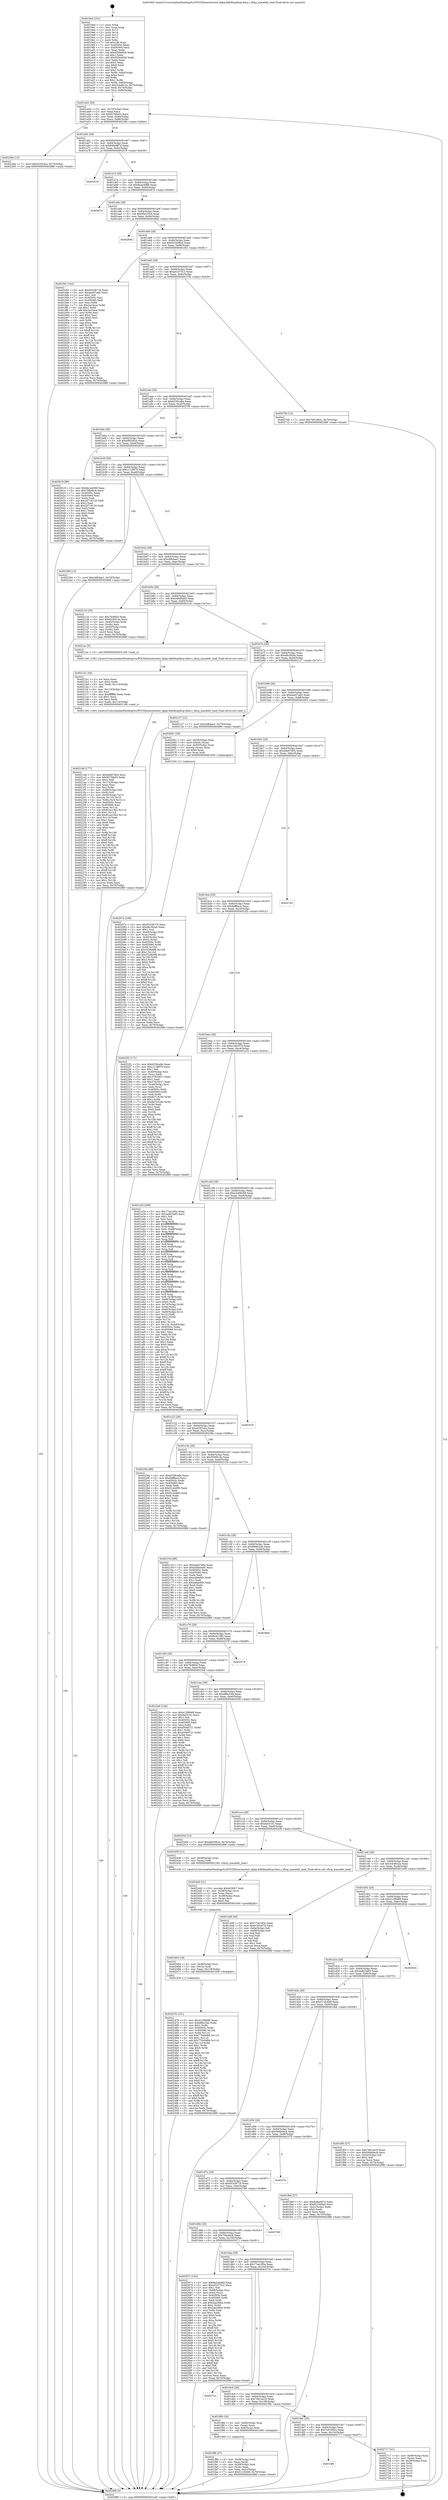 digraph "0x4019e0" {
  label = "0x4019e0 (/mnt/c/Users/mathe/Desktop/tcc/POCII/binaries/extr_kphp-kdbdhcpdhcp-data.c_dhcp_macaddr_load_Final-ollvm.out::main(0))"
  labelloc = "t"
  node[shape=record]

  Entry [label="",width=0.3,height=0.3,shape=circle,fillcolor=black,style=filled]
  "0x401a45" [label="{
     0x401a45 [29]\l
     | [instrs]\l
     &nbsp;&nbsp;0x401a45 \<+3\>: mov -0x70(%rbp),%eax\l
     &nbsp;&nbsp;0x401a48 \<+2\>: mov %eax,%ecx\l
     &nbsp;&nbsp;0x401a4a \<+6\>: sub $0x8276fa03,%ecx\l
     &nbsp;&nbsp;0x401a50 \<+6\>: mov %eax,-0x84(%rbp)\l
     &nbsp;&nbsp;0x401a56 \<+6\>: mov %ecx,-0x88(%rbp)\l
     &nbsp;&nbsp;0x401a5c \<+6\>: je 000000000040228e \<main+0x8ae\>\l
  }"]
  "0x40228e" [label="{
     0x40228e [12]\l
     | [instrs]\l
     &nbsp;&nbsp;0x40228e \<+7\>: movl $0xe52f1dca,-0x70(%rbp)\l
     &nbsp;&nbsp;0x402295 \<+5\>: jmp 000000000040288f \<main+0xeaf\>\l
  }"]
  "0x401a62" [label="{
     0x401a62 [28]\l
     | [instrs]\l
     &nbsp;&nbsp;0x401a62 \<+5\>: jmp 0000000000401a67 \<main+0x87\>\l
     &nbsp;&nbsp;0x401a67 \<+6\>: mov -0x84(%rbp),%eax\l
     &nbsp;&nbsp;0x401a6d \<+5\>: sub $0x848a987d,%eax\l
     &nbsp;&nbsp;0x401a72 \<+6\>: mov %eax,-0x8c(%rbp)\l
     &nbsp;&nbsp;0x401a78 \<+6\>: je 0000000000402519 \<main+0xb39\>\l
  }"]
  Exit [label="",width=0.3,height=0.3,shape=circle,fillcolor=black,style=filled,peripheries=2]
  "0x402519" [label="{
     0x402519\l
  }", style=dashed]
  "0x401a7e" [label="{
     0x401a7e [28]\l
     | [instrs]\l
     &nbsp;&nbsp;0x401a7e \<+5\>: jmp 0000000000401a83 \<main+0xa3\>\l
     &nbsp;&nbsp;0x401a83 \<+6\>: mov -0x84(%rbp),%eax\l
     &nbsp;&nbsp;0x401a89 \<+5\>: sub $0x8a2a4089,%eax\l
     &nbsp;&nbsp;0x401a8e \<+6\>: mov %eax,-0x90(%rbp)\l
     &nbsp;&nbsp;0x401a94 \<+6\>: je 000000000040287e \<main+0xe9e\>\l
  }"]
  "0x401dfe" [label="{
     0x401dfe\l
  }", style=dashed]
  "0x40287e" [label="{
     0x40287e\l
  }", style=dashed]
  "0x401a9a" [label="{
     0x401a9a [28]\l
     | [instrs]\l
     &nbsp;&nbsp;0x401a9a \<+5\>: jmp 0000000000401a9f \<main+0xbf\>\l
     &nbsp;&nbsp;0x401a9f \<+6\>: mov -0x84(%rbp),%eax\l
     &nbsp;&nbsp;0x401aa5 \<+5\>: sub $0x8fa510c4,%eax\l
     &nbsp;&nbsp;0x401aaa \<+6\>: mov %eax,-0x94(%rbp)\l
     &nbsp;&nbsp;0x401ab0 \<+6\>: je 000000000040260d \<main+0xc2d\>\l
  }"]
  "0x402717" [label="{
     0x402717 [21]\l
     | [instrs]\l
     &nbsp;&nbsp;0x402717 \<+4\>: mov -0x68(%rbp),%rax\l
     &nbsp;&nbsp;0x40271b \<+2\>: mov (%rax),%eax\l
     &nbsp;&nbsp;0x40271d \<+4\>: lea -0x28(%rbp),%rsp\l
     &nbsp;&nbsp;0x402721 \<+1\>: pop %rbx\l
     &nbsp;&nbsp;0x402722 \<+2\>: pop %r12\l
     &nbsp;&nbsp;0x402724 \<+2\>: pop %r13\l
     &nbsp;&nbsp;0x402726 \<+2\>: pop %r14\l
     &nbsp;&nbsp;0x402728 \<+2\>: pop %r15\l
     &nbsp;&nbsp;0x40272a \<+1\>: pop %rbp\l
     &nbsp;&nbsp;0x40272b \<+1\>: ret\l
  }"]
  "0x40260d" [label="{
     0x40260d\l
  }", style=dashed]
  "0x401ab6" [label="{
     0x401ab6 [28]\l
     | [instrs]\l
     &nbsp;&nbsp;0x401ab6 \<+5\>: jmp 0000000000401abb \<main+0xdb\>\l
     &nbsp;&nbsp;0x401abb \<+6\>: mov -0x84(%rbp),%eax\l
     &nbsp;&nbsp;0x401ac1 \<+5\>: sub $0x923308ed,%eax\l
     &nbsp;&nbsp;0x401ac6 \<+6\>: mov %eax,-0x98(%rbp)\l
     &nbsp;&nbsp;0x401acc \<+6\>: je 0000000000401fd1 \<main+0x5f1\>\l
  }"]
  "0x402476" [label="{
     0x402476 [151]\l
     | [instrs]\l
     &nbsp;&nbsp;0x402476 \<+5\>: mov $0x412f8b89,%eax\l
     &nbsp;&nbsp;0x40247b \<+5\>: mov $0xd8bc54d,%edx\l
     &nbsp;&nbsp;0x402480 \<+3\>: mov $0x1,%r8b\l
     &nbsp;&nbsp;0x402483 \<+8\>: mov 0x40505c,%r9d\l
     &nbsp;&nbsp;0x40248b \<+8\>: mov 0x405060,%r10d\l
     &nbsp;&nbsp;0x402493 \<+3\>: mov %r9d,%r11d\l
     &nbsp;&nbsp;0x402496 \<+7\>: sub $0x77940d84,%r11d\l
     &nbsp;&nbsp;0x40249d \<+4\>: sub $0x1,%r11d\l
     &nbsp;&nbsp;0x4024a1 \<+7\>: add $0x77940d84,%r11d\l
     &nbsp;&nbsp;0x4024a8 \<+4\>: imul %r11d,%r9d\l
     &nbsp;&nbsp;0x4024ac \<+4\>: and $0x1,%r9d\l
     &nbsp;&nbsp;0x4024b0 \<+4\>: cmp $0x0,%r9d\l
     &nbsp;&nbsp;0x4024b4 \<+3\>: sete %bl\l
     &nbsp;&nbsp;0x4024b7 \<+4\>: cmp $0xa,%r10d\l
     &nbsp;&nbsp;0x4024bb \<+4\>: setl %r14b\l
     &nbsp;&nbsp;0x4024bf \<+3\>: mov %bl,%r15b\l
     &nbsp;&nbsp;0x4024c2 \<+4\>: xor $0xff,%r15b\l
     &nbsp;&nbsp;0x4024c6 \<+3\>: mov %r14b,%r12b\l
     &nbsp;&nbsp;0x4024c9 \<+4\>: xor $0xff,%r12b\l
     &nbsp;&nbsp;0x4024cd \<+4\>: xor $0x0,%r8b\l
     &nbsp;&nbsp;0x4024d1 \<+3\>: mov %r15b,%r13b\l
     &nbsp;&nbsp;0x4024d4 \<+4\>: and $0x0,%r13b\l
     &nbsp;&nbsp;0x4024d8 \<+3\>: and %r8b,%bl\l
     &nbsp;&nbsp;0x4024db \<+3\>: mov %r12b,%cl\l
     &nbsp;&nbsp;0x4024de \<+3\>: and $0x0,%cl\l
     &nbsp;&nbsp;0x4024e1 \<+3\>: and %r8b,%r14b\l
     &nbsp;&nbsp;0x4024e4 \<+3\>: or %bl,%r13b\l
     &nbsp;&nbsp;0x4024e7 \<+3\>: or %r14b,%cl\l
     &nbsp;&nbsp;0x4024ea \<+3\>: xor %cl,%r13b\l
     &nbsp;&nbsp;0x4024ed \<+3\>: or %r12b,%r15b\l
     &nbsp;&nbsp;0x4024f0 \<+4\>: xor $0xff,%r15b\l
     &nbsp;&nbsp;0x4024f4 \<+4\>: or $0x0,%r8b\l
     &nbsp;&nbsp;0x4024f8 \<+3\>: and %r8b,%r15b\l
     &nbsp;&nbsp;0x4024fb \<+3\>: or %r15b,%r13b\l
     &nbsp;&nbsp;0x4024fe \<+4\>: test $0x1,%r13b\l
     &nbsp;&nbsp;0x402502 \<+3\>: cmovne %edx,%eax\l
     &nbsp;&nbsp;0x402505 \<+3\>: mov %eax,-0x70(%rbp)\l
     &nbsp;&nbsp;0x402508 \<+5\>: jmp 000000000040288f \<main+0xeaf\>\l
  }"]
  "0x401fd1" [label="{
     0x401fd1 [144]\l
     | [instrs]\l
     &nbsp;&nbsp;0x401fd1 \<+5\>: mov $0x65338716,%eax\l
     &nbsp;&nbsp;0x401fd6 \<+5\>: mov $0xda407ab5,%ecx\l
     &nbsp;&nbsp;0x401fdb \<+2\>: mov $0x1,%dl\l
     &nbsp;&nbsp;0x401fdd \<+7\>: mov 0x40505c,%esi\l
     &nbsp;&nbsp;0x401fe4 \<+7\>: mov 0x405060,%edi\l
     &nbsp;&nbsp;0x401feb \<+3\>: mov %esi,%r8d\l
     &nbsp;&nbsp;0x401fee \<+7\>: sub $0x2a10ace,%r8d\l
     &nbsp;&nbsp;0x401ff5 \<+4\>: sub $0x1,%r8d\l
     &nbsp;&nbsp;0x401ff9 \<+7\>: add $0x2a10ace,%r8d\l
     &nbsp;&nbsp;0x402000 \<+4\>: imul %r8d,%esi\l
     &nbsp;&nbsp;0x402004 \<+3\>: and $0x1,%esi\l
     &nbsp;&nbsp;0x402007 \<+3\>: cmp $0x0,%esi\l
     &nbsp;&nbsp;0x40200a \<+4\>: sete %r9b\l
     &nbsp;&nbsp;0x40200e \<+3\>: cmp $0xa,%edi\l
     &nbsp;&nbsp;0x402011 \<+4\>: setl %r10b\l
     &nbsp;&nbsp;0x402015 \<+3\>: mov %r9b,%r11b\l
     &nbsp;&nbsp;0x402018 \<+4\>: xor $0xff,%r11b\l
     &nbsp;&nbsp;0x40201c \<+3\>: mov %r10b,%bl\l
     &nbsp;&nbsp;0x40201f \<+3\>: xor $0xff,%bl\l
     &nbsp;&nbsp;0x402022 \<+3\>: xor $0x1,%dl\l
     &nbsp;&nbsp;0x402025 \<+3\>: mov %r11b,%r14b\l
     &nbsp;&nbsp;0x402028 \<+4\>: and $0xff,%r14b\l
     &nbsp;&nbsp;0x40202c \<+3\>: and %dl,%r9b\l
     &nbsp;&nbsp;0x40202f \<+3\>: mov %bl,%r15b\l
     &nbsp;&nbsp;0x402032 \<+4\>: and $0xff,%r15b\l
     &nbsp;&nbsp;0x402036 \<+3\>: and %dl,%r10b\l
     &nbsp;&nbsp;0x402039 \<+3\>: or %r9b,%r14b\l
     &nbsp;&nbsp;0x40203c \<+3\>: or %r10b,%r15b\l
     &nbsp;&nbsp;0x40203f \<+3\>: xor %r15b,%r14b\l
     &nbsp;&nbsp;0x402042 \<+3\>: or %bl,%r11b\l
     &nbsp;&nbsp;0x402045 \<+4\>: xor $0xff,%r11b\l
     &nbsp;&nbsp;0x402049 \<+3\>: or $0x1,%dl\l
     &nbsp;&nbsp;0x40204c \<+3\>: and %dl,%r11b\l
     &nbsp;&nbsp;0x40204f \<+3\>: or %r11b,%r14b\l
     &nbsp;&nbsp;0x402052 \<+4\>: test $0x1,%r14b\l
     &nbsp;&nbsp;0x402056 \<+3\>: cmovne %ecx,%eax\l
     &nbsp;&nbsp;0x402059 \<+3\>: mov %eax,-0x70(%rbp)\l
     &nbsp;&nbsp;0x40205c \<+5\>: jmp 000000000040288f \<main+0xeaf\>\l
  }"]
  "0x401ad2" [label="{
     0x401ad2 [28]\l
     | [instrs]\l
     &nbsp;&nbsp;0x401ad2 \<+5\>: jmp 0000000000401ad7 \<main+0xf7\>\l
     &nbsp;&nbsp;0x401ad7 \<+6\>: mov -0x84(%rbp),%eax\l
     &nbsp;&nbsp;0x401add \<+5\>: sub $0xa52375c2,%eax\l
     &nbsp;&nbsp;0x401ae2 \<+6\>: mov %eax,-0x9c(%rbp)\l
     &nbsp;&nbsp;0x401ae8 \<+6\>: je 000000000040270b \<main+0xd2b\>\l
  }"]
  "0x402464" [label="{
     0x402464 [18]\l
     | [instrs]\l
     &nbsp;&nbsp;0x402464 \<+4\>: mov -0x48(%rbp),%rcx\l
     &nbsp;&nbsp;0x402468 \<+3\>: mov (%rcx),%rdi\l
     &nbsp;&nbsp;0x40246b \<+6\>: mov %eax,-0x118(%rbp)\l
     &nbsp;&nbsp;0x402471 \<+5\>: call 0000000000401030 \<free@plt\>\l
     | [calls]\l
     &nbsp;&nbsp;0x401030 \{1\} (unknown)\l
  }"]
  "0x40270b" [label="{
     0x40270b [12]\l
     | [instrs]\l
     &nbsp;&nbsp;0x40270b \<+7\>: movl $0x7e81982c,-0x70(%rbp)\l
     &nbsp;&nbsp;0x402712 \<+5\>: jmp 000000000040288f \<main+0xeaf\>\l
  }"]
  "0x401aee" [label="{
     0x401aee [28]\l
     | [instrs]\l
     &nbsp;&nbsp;0x401aee \<+5\>: jmp 0000000000401af3 \<main+0x113\>\l
     &nbsp;&nbsp;0x401af3 \<+6\>: mov -0x84(%rbp),%eax\l
     &nbsp;&nbsp;0x401af9 \<+5\>: sub $0xb539ca8e,%eax\l
     &nbsp;&nbsp;0x401afe \<+6\>: mov %eax,-0xa0(%rbp)\l
     &nbsp;&nbsp;0x401b04 \<+6\>: je 00000000004027fd \<main+0xe1d\>\l
  }"]
  "0x402445" [label="{
     0x402445 [31]\l
     | [instrs]\l
     &nbsp;&nbsp;0x402445 \<+10\>: movabs $0x4030b7,%rdi\l
     &nbsp;&nbsp;0x40244f \<+4\>: mov -0x38(%rbp),%rcx\l
     &nbsp;&nbsp;0x402453 \<+3\>: mov %rax,(%rcx)\l
     &nbsp;&nbsp;0x402456 \<+4\>: mov -0x38(%rbp),%rax\l
     &nbsp;&nbsp;0x40245a \<+3\>: mov (%rax),%rsi\l
     &nbsp;&nbsp;0x40245d \<+2\>: mov $0x0,%al\l
     &nbsp;&nbsp;0x40245f \<+5\>: call 0000000000401040 \<printf@plt\>\l
     | [calls]\l
     &nbsp;&nbsp;0x401040 \{1\} (unknown)\l
  }"]
  "0x4027fd" [label="{
     0x4027fd\l
  }", style=dashed]
  "0x401b0a" [label="{
     0x401b0a [28]\l
     | [instrs]\l
     &nbsp;&nbsp;0x401b0a \<+5\>: jmp 0000000000401b0f \<main+0x12f\>\l
     &nbsp;&nbsp;0x401b0f \<+6\>: mov -0x84(%rbp),%eax\l
     &nbsp;&nbsp;0x401b15 \<+5\>: sub $0xb8f3582e,%eax\l
     &nbsp;&nbsp;0x401b1a \<+6\>: mov %eax,-0xa4(%rbp)\l
     &nbsp;&nbsp;0x401b20 \<+6\>: je 0000000000402619 \<main+0xc39\>\l
  }"]
  "0x4021dd" [label="{
     0x4021dd [177]\l
     | [instrs]\l
     &nbsp;&nbsp;0x4021dd \<+5\>: mov $0xdda97d04,%ecx\l
     &nbsp;&nbsp;0x4021e2 \<+5\>: mov $0x8276fa03,%edx\l
     &nbsp;&nbsp;0x4021e7 \<+3\>: mov $0x1,%dil\l
     &nbsp;&nbsp;0x4021ea \<+6\>: mov -0x114(%rbp),%esi\l
     &nbsp;&nbsp;0x4021f0 \<+3\>: imul %eax,%esi\l
     &nbsp;&nbsp;0x4021f3 \<+3\>: mov %sil,%r8b\l
     &nbsp;&nbsp;0x4021f6 \<+4\>: mov -0x48(%rbp),%r9\l
     &nbsp;&nbsp;0x4021fa \<+3\>: mov (%r9),%r9\l
     &nbsp;&nbsp;0x4021fd \<+4\>: mov -0x40(%rbp),%r10\l
     &nbsp;&nbsp;0x402201 \<+3\>: movslq (%r10),%r10\l
     &nbsp;&nbsp;0x402204 \<+4\>: mov %r8b,(%r9,%r10,1)\l
     &nbsp;&nbsp;0x402208 \<+7\>: mov 0x40505c,%eax\l
     &nbsp;&nbsp;0x40220f \<+7\>: mov 0x405060,%esi\l
     &nbsp;&nbsp;0x402216 \<+3\>: mov %eax,%r11d\l
     &nbsp;&nbsp;0x402219 \<+7\>: sub $0x81ea15b5,%r11d\l
     &nbsp;&nbsp;0x402220 \<+4\>: sub $0x1,%r11d\l
     &nbsp;&nbsp;0x402224 \<+7\>: add $0x81ea15b5,%r11d\l
     &nbsp;&nbsp;0x40222b \<+4\>: imul %r11d,%eax\l
     &nbsp;&nbsp;0x40222f \<+3\>: and $0x1,%eax\l
     &nbsp;&nbsp;0x402232 \<+3\>: cmp $0x0,%eax\l
     &nbsp;&nbsp;0x402235 \<+4\>: sete %r8b\l
     &nbsp;&nbsp;0x402239 \<+3\>: cmp $0xa,%esi\l
     &nbsp;&nbsp;0x40223c \<+3\>: setl %bl\l
     &nbsp;&nbsp;0x40223f \<+3\>: mov %r8b,%r14b\l
     &nbsp;&nbsp;0x402242 \<+4\>: xor $0xff,%r14b\l
     &nbsp;&nbsp;0x402246 \<+3\>: mov %bl,%r15b\l
     &nbsp;&nbsp;0x402249 \<+4\>: xor $0xff,%r15b\l
     &nbsp;&nbsp;0x40224d \<+4\>: xor $0x0,%dil\l
     &nbsp;&nbsp;0x402251 \<+3\>: mov %r14b,%r12b\l
     &nbsp;&nbsp;0x402254 \<+4\>: and $0x0,%r12b\l
     &nbsp;&nbsp;0x402258 \<+3\>: and %dil,%r8b\l
     &nbsp;&nbsp;0x40225b \<+3\>: mov %r15b,%r13b\l
     &nbsp;&nbsp;0x40225e \<+4\>: and $0x0,%r13b\l
     &nbsp;&nbsp;0x402262 \<+3\>: and %dil,%bl\l
     &nbsp;&nbsp;0x402265 \<+3\>: or %r8b,%r12b\l
     &nbsp;&nbsp;0x402268 \<+3\>: or %bl,%r13b\l
     &nbsp;&nbsp;0x40226b \<+3\>: xor %r13b,%r12b\l
     &nbsp;&nbsp;0x40226e \<+3\>: or %r15b,%r14b\l
     &nbsp;&nbsp;0x402271 \<+4\>: xor $0xff,%r14b\l
     &nbsp;&nbsp;0x402275 \<+4\>: or $0x0,%dil\l
     &nbsp;&nbsp;0x402279 \<+3\>: and %dil,%r14b\l
     &nbsp;&nbsp;0x40227c \<+3\>: or %r14b,%r12b\l
     &nbsp;&nbsp;0x40227f \<+4\>: test $0x1,%r12b\l
     &nbsp;&nbsp;0x402283 \<+3\>: cmovne %edx,%ecx\l
     &nbsp;&nbsp;0x402286 \<+3\>: mov %ecx,-0x70(%rbp)\l
     &nbsp;&nbsp;0x402289 \<+5\>: jmp 000000000040288f \<main+0xeaf\>\l
  }"]
  "0x402619" [label="{
     0x402619 [88]\l
     | [instrs]\l
     &nbsp;&nbsp;0x402619 \<+5\>: mov $0x8a2a4089,%eax\l
     &nbsp;&nbsp;0x40261e \<+5\>: mov $0x70fa4bc8,%ecx\l
     &nbsp;&nbsp;0x402623 \<+7\>: mov 0x40505c,%edx\l
     &nbsp;&nbsp;0x40262a \<+7\>: mov 0x405060,%esi\l
     &nbsp;&nbsp;0x402631 \<+2\>: mov %edx,%edi\l
     &nbsp;&nbsp;0x402633 \<+6\>: sub $0x2d718120,%edi\l
     &nbsp;&nbsp;0x402639 \<+3\>: sub $0x1,%edi\l
     &nbsp;&nbsp;0x40263c \<+6\>: add $0x2d718120,%edi\l
     &nbsp;&nbsp;0x402642 \<+3\>: imul %edi,%edx\l
     &nbsp;&nbsp;0x402645 \<+3\>: and $0x1,%edx\l
     &nbsp;&nbsp;0x402648 \<+3\>: cmp $0x0,%edx\l
     &nbsp;&nbsp;0x40264b \<+4\>: sete %r8b\l
     &nbsp;&nbsp;0x40264f \<+3\>: cmp $0xa,%esi\l
     &nbsp;&nbsp;0x402652 \<+4\>: setl %r9b\l
     &nbsp;&nbsp;0x402656 \<+3\>: mov %r8b,%r10b\l
     &nbsp;&nbsp;0x402659 \<+3\>: and %r9b,%r10b\l
     &nbsp;&nbsp;0x40265c \<+3\>: xor %r9b,%r8b\l
     &nbsp;&nbsp;0x40265f \<+3\>: or %r8b,%r10b\l
     &nbsp;&nbsp;0x402662 \<+4\>: test $0x1,%r10b\l
     &nbsp;&nbsp;0x402666 \<+3\>: cmovne %ecx,%eax\l
     &nbsp;&nbsp;0x402669 \<+3\>: mov %eax,-0x70(%rbp)\l
     &nbsp;&nbsp;0x40266c \<+5\>: jmp 000000000040288f \<main+0xeaf\>\l
  }"]
  "0x401b26" [label="{
     0x401b26 [28]\l
     | [instrs]\l
     &nbsp;&nbsp;0x401b26 \<+5\>: jmp 0000000000401b2b \<main+0x14b\>\l
     &nbsp;&nbsp;0x401b2b \<+6\>: mov -0x84(%rbp),%eax\l
     &nbsp;&nbsp;0x401b31 \<+5\>: sub $0xc113f976,%eax\l
     &nbsp;&nbsp;0x401b36 \<+6\>: mov %eax,-0xa8(%rbp)\l
     &nbsp;&nbsp;0x401b3c \<+6\>: je 000000000040239d \<main+0x9bd\>\l
  }"]
  "0x4021b1" [label="{
     0x4021b1 [44]\l
     | [instrs]\l
     &nbsp;&nbsp;0x4021b1 \<+2\>: xor %ecx,%ecx\l
     &nbsp;&nbsp;0x4021b3 \<+5\>: mov $0x2,%edx\l
     &nbsp;&nbsp;0x4021b8 \<+6\>: mov %edx,-0x110(%rbp)\l
     &nbsp;&nbsp;0x4021be \<+1\>: cltd\l
     &nbsp;&nbsp;0x4021bf \<+6\>: mov -0x110(%rbp),%esi\l
     &nbsp;&nbsp;0x4021c5 \<+2\>: idiv %esi\l
     &nbsp;&nbsp;0x4021c7 \<+6\>: imul $0xfffffffe,%edx,%edx\l
     &nbsp;&nbsp;0x4021cd \<+3\>: sub $0x1,%ecx\l
     &nbsp;&nbsp;0x4021d0 \<+2\>: sub %ecx,%edx\l
     &nbsp;&nbsp;0x4021d2 \<+6\>: mov %edx,-0x114(%rbp)\l
     &nbsp;&nbsp;0x4021d8 \<+5\>: call 0000000000401160 \<next_i\>\l
     | [calls]\l
     &nbsp;&nbsp;0x401160 \{100\} (/mnt/c/Users/mathe/Desktop/tcc/POCII/binaries/extr_kphp-kdbdhcpdhcp-data.c_dhcp_macaddr_load_Final-ollvm.out::next_i)\l
  }"]
  "0x40239d" [label="{
     0x40239d [12]\l
     | [instrs]\l
     &nbsp;&nbsp;0x40239d \<+7\>: movl $0xcbfb4ae1,-0x70(%rbp)\l
     &nbsp;&nbsp;0x4023a4 \<+5\>: jmp 000000000040288f \<main+0xeaf\>\l
  }"]
  "0x401b42" [label="{
     0x401b42 [28]\l
     | [instrs]\l
     &nbsp;&nbsp;0x401b42 \<+5\>: jmp 0000000000401b47 \<main+0x167\>\l
     &nbsp;&nbsp;0x401b47 \<+6\>: mov -0x84(%rbp),%eax\l
     &nbsp;&nbsp;0x401b4d \<+5\>: sub $0xcbfb4ae1,%eax\l
     &nbsp;&nbsp;0x401b52 \<+6\>: mov %eax,-0xac(%rbp)\l
     &nbsp;&nbsp;0x401b58 \<+6\>: je 0000000000402133 \<main+0x753\>\l
  }"]
  "0x40207e" [label="{
     0x40207e [169]\l
     | [instrs]\l
     &nbsp;&nbsp;0x40207e \<+5\>: mov $0x65338716,%ecx\l
     &nbsp;&nbsp;0x402083 \<+5\>: mov $0xd6c5fcbb,%edx\l
     &nbsp;&nbsp;0x402088 \<+3\>: mov $0x1,%sil\l
     &nbsp;&nbsp;0x40208b \<+4\>: mov -0x48(%rbp),%rdi\l
     &nbsp;&nbsp;0x40208f \<+3\>: mov %rax,(%rdi)\l
     &nbsp;&nbsp;0x402092 \<+4\>: mov -0x40(%rbp),%rax\l
     &nbsp;&nbsp;0x402096 \<+6\>: movl $0x0,(%rax)\l
     &nbsp;&nbsp;0x40209c \<+8\>: mov 0x40505c,%r8d\l
     &nbsp;&nbsp;0x4020a4 \<+8\>: mov 0x405060,%r9d\l
     &nbsp;&nbsp;0x4020ac \<+3\>: mov %r8d,%r10d\l
     &nbsp;&nbsp;0x4020af \<+7\>: sub $0x3228a9f6,%r10d\l
     &nbsp;&nbsp;0x4020b6 \<+4\>: sub $0x1,%r10d\l
     &nbsp;&nbsp;0x4020ba \<+7\>: add $0x3228a9f6,%r10d\l
     &nbsp;&nbsp;0x4020c1 \<+4\>: imul %r10d,%r8d\l
     &nbsp;&nbsp;0x4020c5 \<+4\>: and $0x1,%r8d\l
     &nbsp;&nbsp;0x4020c9 \<+4\>: cmp $0x0,%r8d\l
     &nbsp;&nbsp;0x4020cd \<+4\>: sete %r11b\l
     &nbsp;&nbsp;0x4020d1 \<+4\>: cmp $0xa,%r9d\l
     &nbsp;&nbsp;0x4020d5 \<+3\>: setl %bl\l
     &nbsp;&nbsp;0x4020d8 \<+3\>: mov %r11b,%r14b\l
     &nbsp;&nbsp;0x4020db \<+4\>: xor $0xff,%r14b\l
     &nbsp;&nbsp;0x4020df \<+3\>: mov %bl,%r15b\l
     &nbsp;&nbsp;0x4020e2 \<+4\>: xor $0xff,%r15b\l
     &nbsp;&nbsp;0x4020e6 \<+4\>: xor $0x0,%sil\l
     &nbsp;&nbsp;0x4020ea \<+3\>: mov %r14b,%r12b\l
     &nbsp;&nbsp;0x4020ed \<+4\>: and $0x0,%r12b\l
     &nbsp;&nbsp;0x4020f1 \<+3\>: and %sil,%r11b\l
     &nbsp;&nbsp;0x4020f4 \<+3\>: mov %r15b,%r13b\l
     &nbsp;&nbsp;0x4020f7 \<+4\>: and $0x0,%r13b\l
     &nbsp;&nbsp;0x4020fb \<+3\>: and %sil,%bl\l
     &nbsp;&nbsp;0x4020fe \<+3\>: or %r11b,%r12b\l
     &nbsp;&nbsp;0x402101 \<+3\>: or %bl,%r13b\l
     &nbsp;&nbsp;0x402104 \<+3\>: xor %r13b,%r12b\l
     &nbsp;&nbsp;0x402107 \<+3\>: or %r15b,%r14b\l
     &nbsp;&nbsp;0x40210a \<+4\>: xor $0xff,%r14b\l
     &nbsp;&nbsp;0x40210e \<+4\>: or $0x0,%sil\l
     &nbsp;&nbsp;0x402112 \<+3\>: and %sil,%r14b\l
     &nbsp;&nbsp;0x402115 \<+3\>: or %r14b,%r12b\l
     &nbsp;&nbsp;0x402118 \<+4\>: test $0x1,%r12b\l
     &nbsp;&nbsp;0x40211c \<+3\>: cmovne %edx,%ecx\l
     &nbsp;&nbsp;0x40211f \<+3\>: mov %ecx,-0x70(%rbp)\l
     &nbsp;&nbsp;0x402122 \<+5\>: jmp 000000000040288f \<main+0xeaf\>\l
  }"]
  "0x402133" [label="{
     0x402133 [33]\l
     | [instrs]\l
     &nbsp;&nbsp;0x402133 \<+5\>: mov $0x7fc885d,%eax\l
     &nbsp;&nbsp;0x402138 \<+5\>: mov $0xf256914a,%ecx\l
     &nbsp;&nbsp;0x40213d \<+4\>: mov -0x40(%rbp),%rdx\l
     &nbsp;&nbsp;0x402141 \<+2\>: mov (%rdx),%esi\l
     &nbsp;&nbsp;0x402143 \<+4\>: mov -0x50(%rbp),%rdx\l
     &nbsp;&nbsp;0x402147 \<+2\>: cmp (%rdx),%esi\l
     &nbsp;&nbsp;0x402149 \<+3\>: cmovl %ecx,%eax\l
     &nbsp;&nbsp;0x40214c \<+3\>: mov %eax,-0x70(%rbp)\l
     &nbsp;&nbsp;0x40214f \<+5\>: jmp 000000000040288f \<main+0xeaf\>\l
  }"]
  "0x401b5e" [label="{
     0x401b5e [28]\l
     | [instrs]\l
     &nbsp;&nbsp;0x401b5e \<+5\>: jmp 0000000000401b63 \<main+0x183\>\l
     &nbsp;&nbsp;0x401b63 \<+6\>: mov -0x84(%rbp),%eax\l
     &nbsp;&nbsp;0x401b69 \<+5\>: sub $0xd46d5ad5,%eax\l
     &nbsp;&nbsp;0x401b6e \<+6\>: mov %eax,-0xb0(%rbp)\l
     &nbsp;&nbsp;0x401b74 \<+6\>: je 00000000004021ac \<main+0x7cc\>\l
  }"]
  "0x401f9b" [label="{
     0x401f9b [27]\l
     | [instrs]\l
     &nbsp;&nbsp;0x401f9b \<+4\>: mov -0x58(%rbp),%rdi\l
     &nbsp;&nbsp;0x401f9f \<+2\>: mov %eax,(%rdi)\l
     &nbsp;&nbsp;0x401fa1 \<+4\>: mov -0x58(%rbp),%rdi\l
     &nbsp;&nbsp;0x401fa5 \<+2\>: mov (%rdi),%eax\l
     &nbsp;&nbsp;0x401fa7 \<+3\>: mov %eax,-0x2c(%rbp)\l
     &nbsp;&nbsp;0x401faa \<+7\>: movl $0x511fc949,-0x70(%rbp)\l
     &nbsp;&nbsp;0x401fb1 \<+5\>: jmp 000000000040288f \<main+0xeaf\>\l
  }"]
  "0x4021ac" [label="{
     0x4021ac [5]\l
     | [instrs]\l
     &nbsp;&nbsp;0x4021ac \<+5\>: call 0000000000401160 \<next_i\>\l
     | [calls]\l
     &nbsp;&nbsp;0x401160 \{100\} (/mnt/c/Users/mathe/Desktop/tcc/POCII/binaries/extr_kphp-kdbdhcpdhcp-data.c_dhcp_macaddr_load_Final-ollvm.out::next_i)\l
  }"]
  "0x401b7a" [label="{
     0x401b7a [28]\l
     | [instrs]\l
     &nbsp;&nbsp;0x401b7a \<+5\>: jmp 0000000000401b7f \<main+0x19f\>\l
     &nbsp;&nbsp;0x401b7f \<+6\>: mov -0x84(%rbp),%eax\l
     &nbsp;&nbsp;0x401b85 \<+5\>: sub $0xd6c5fcbb,%eax\l
     &nbsp;&nbsp;0x401b8a \<+6\>: mov %eax,-0xb4(%rbp)\l
     &nbsp;&nbsp;0x401b90 \<+6\>: je 0000000000402127 \<main+0x747\>\l
  }"]
  "0x401de2" [label="{
     0x401de2 [28]\l
     | [instrs]\l
     &nbsp;&nbsp;0x401de2 \<+5\>: jmp 0000000000401de7 \<main+0x407\>\l
     &nbsp;&nbsp;0x401de7 \<+6\>: mov -0x84(%rbp),%eax\l
     &nbsp;&nbsp;0x401ded \<+5\>: sub $0x7e81982c,%eax\l
     &nbsp;&nbsp;0x401df2 \<+6\>: mov %eax,-0x10c(%rbp)\l
     &nbsp;&nbsp;0x401df8 \<+6\>: je 0000000000402717 \<main+0xd37\>\l
  }"]
  "0x402127" [label="{
     0x402127 [12]\l
     | [instrs]\l
     &nbsp;&nbsp;0x402127 \<+7\>: movl $0xcbfb4ae1,-0x70(%rbp)\l
     &nbsp;&nbsp;0x40212e \<+5\>: jmp 000000000040288f \<main+0xeaf\>\l
  }"]
  "0x401b96" [label="{
     0x401b96 [28]\l
     | [instrs]\l
     &nbsp;&nbsp;0x401b96 \<+5\>: jmp 0000000000401b9b \<main+0x1bb\>\l
     &nbsp;&nbsp;0x401b9b \<+6\>: mov -0x84(%rbp),%eax\l
     &nbsp;&nbsp;0x401ba1 \<+5\>: sub $0xda407ab5,%eax\l
     &nbsp;&nbsp;0x401ba6 \<+6\>: mov %eax,-0xb8(%rbp)\l
     &nbsp;&nbsp;0x401bac \<+6\>: je 0000000000402061 \<main+0x681\>\l
  }"]
  "0x401f8b" [label="{
     0x401f8b [16]\l
     | [instrs]\l
     &nbsp;&nbsp;0x401f8b \<+4\>: mov -0x60(%rbp),%rax\l
     &nbsp;&nbsp;0x401f8f \<+3\>: mov (%rax),%rax\l
     &nbsp;&nbsp;0x401f92 \<+4\>: mov 0x8(%rax),%rdi\l
     &nbsp;&nbsp;0x401f96 \<+5\>: call 0000000000401060 \<atoi@plt\>\l
     | [calls]\l
     &nbsp;&nbsp;0x401060 \{1\} (unknown)\l
  }"]
  "0x402061" [label="{
     0x402061 [29]\l
     | [instrs]\l
     &nbsp;&nbsp;0x402061 \<+4\>: mov -0x50(%rbp),%rax\l
     &nbsp;&nbsp;0x402065 \<+6\>: movl $0x64,(%rax)\l
     &nbsp;&nbsp;0x40206b \<+4\>: mov -0x50(%rbp),%rax\l
     &nbsp;&nbsp;0x40206f \<+3\>: movslq (%rax),%rax\l
     &nbsp;&nbsp;0x402072 \<+4\>: shl $0x0,%rax\l
     &nbsp;&nbsp;0x402076 \<+3\>: mov %rax,%rdi\l
     &nbsp;&nbsp;0x402079 \<+5\>: call 0000000000401050 \<malloc@plt\>\l
     | [calls]\l
     &nbsp;&nbsp;0x401050 \{1\} (unknown)\l
  }"]
  "0x401bb2" [label="{
     0x401bb2 [28]\l
     | [instrs]\l
     &nbsp;&nbsp;0x401bb2 \<+5\>: jmp 0000000000401bb7 \<main+0x1d7\>\l
     &nbsp;&nbsp;0x401bb7 \<+6\>: mov -0x84(%rbp),%eax\l
     &nbsp;&nbsp;0x401bbd \<+5\>: sub $0xdda97d04,%eax\l
     &nbsp;&nbsp;0x401bc2 \<+6\>: mov %eax,-0xbc(%rbp)\l
     &nbsp;&nbsp;0x401bc8 \<+6\>: je 00000000004027a2 \<main+0xdc2\>\l
  }"]
  "0x401dc6" [label="{
     0x401dc6 [28]\l
     | [instrs]\l
     &nbsp;&nbsp;0x401dc6 \<+5\>: jmp 0000000000401dcb \<main+0x3eb\>\l
     &nbsp;&nbsp;0x401dcb \<+6\>: mov -0x84(%rbp),%eax\l
     &nbsp;&nbsp;0x401dd1 \<+5\>: sub $0x7d61ee19,%eax\l
     &nbsp;&nbsp;0x401dd6 \<+6\>: mov %eax,-0x108(%rbp)\l
     &nbsp;&nbsp;0x401ddc \<+6\>: je 0000000000401f8b \<main+0x5ab\>\l
  }"]
  "0x4027a2" [label="{
     0x4027a2\l
  }", style=dashed]
  "0x401bce" [label="{
     0x401bce [28]\l
     | [instrs]\l
     &nbsp;&nbsp;0x401bce \<+5\>: jmp 0000000000401bd3 \<main+0x1f3\>\l
     &nbsp;&nbsp;0x401bd3 \<+6\>: mov -0x84(%rbp),%eax\l
     &nbsp;&nbsp;0x401bd9 \<+5\>: sub $0xdeff6aca,%eax\l
     &nbsp;&nbsp;0x401bde \<+6\>: mov %eax,-0xc0(%rbp)\l
     &nbsp;&nbsp;0x401be4 \<+6\>: je 00000000004022f2 \<main+0x912\>\l
  }"]
  "0x40272c" [label="{
     0x40272c\l
  }", style=dashed]
  "0x4022f2" [label="{
     0x4022f2 [171]\l
     | [instrs]\l
     &nbsp;&nbsp;0x4022f2 \<+5\>: mov $0xb539ca8e,%eax\l
     &nbsp;&nbsp;0x4022f7 \<+5\>: mov $0xc113f976,%ecx\l
     &nbsp;&nbsp;0x4022fc \<+2\>: mov $0x1,%dl\l
     &nbsp;&nbsp;0x4022fe \<+4\>: mov -0x40(%rbp),%rsi\l
     &nbsp;&nbsp;0x402302 \<+2\>: mov (%rsi),%edi\l
     &nbsp;&nbsp;0x402304 \<+6\>: add $0x37825917,%edi\l
     &nbsp;&nbsp;0x40230a \<+3\>: add $0x1,%edi\l
     &nbsp;&nbsp;0x40230d \<+6\>: sub $0x37825917,%edi\l
     &nbsp;&nbsp;0x402313 \<+4\>: mov -0x40(%rbp),%rsi\l
     &nbsp;&nbsp;0x402317 \<+2\>: mov %edi,(%rsi)\l
     &nbsp;&nbsp;0x402319 \<+7\>: mov 0x40505c,%edi\l
     &nbsp;&nbsp;0x402320 \<+8\>: mov 0x405060,%r8d\l
     &nbsp;&nbsp;0x402328 \<+3\>: mov %edi,%r9d\l
     &nbsp;&nbsp;0x40232b \<+7\>: add $0x8a71918b,%r9d\l
     &nbsp;&nbsp;0x402332 \<+4\>: sub $0x1,%r9d\l
     &nbsp;&nbsp;0x402336 \<+7\>: sub $0x8a71918b,%r9d\l
     &nbsp;&nbsp;0x40233d \<+4\>: imul %r9d,%edi\l
     &nbsp;&nbsp;0x402341 \<+3\>: and $0x1,%edi\l
     &nbsp;&nbsp;0x402344 \<+3\>: cmp $0x0,%edi\l
     &nbsp;&nbsp;0x402347 \<+4\>: sete %r10b\l
     &nbsp;&nbsp;0x40234b \<+4\>: cmp $0xa,%r8d\l
     &nbsp;&nbsp;0x40234f \<+4\>: setl %r11b\l
     &nbsp;&nbsp;0x402353 \<+3\>: mov %r10b,%bl\l
     &nbsp;&nbsp;0x402356 \<+3\>: xor $0xff,%bl\l
     &nbsp;&nbsp;0x402359 \<+3\>: mov %r11b,%r14b\l
     &nbsp;&nbsp;0x40235c \<+4\>: xor $0xff,%r14b\l
     &nbsp;&nbsp;0x402360 \<+3\>: xor $0x1,%dl\l
     &nbsp;&nbsp;0x402363 \<+3\>: mov %bl,%r15b\l
     &nbsp;&nbsp;0x402366 \<+4\>: and $0xff,%r15b\l
     &nbsp;&nbsp;0x40236a \<+3\>: and %dl,%r10b\l
     &nbsp;&nbsp;0x40236d \<+3\>: mov %r14b,%r12b\l
     &nbsp;&nbsp;0x402370 \<+4\>: and $0xff,%r12b\l
     &nbsp;&nbsp;0x402374 \<+3\>: and %dl,%r11b\l
     &nbsp;&nbsp;0x402377 \<+3\>: or %r10b,%r15b\l
     &nbsp;&nbsp;0x40237a \<+3\>: or %r11b,%r12b\l
     &nbsp;&nbsp;0x40237d \<+3\>: xor %r12b,%r15b\l
     &nbsp;&nbsp;0x402380 \<+3\>: or %r14b,%bl\l
     &nbsp;&nbsp;0x402383 \<+3\>: xor $0xff,%bl\l
     &nbsp;&nbsp;0x402386 \<+3\>: or $0x1,%dl\l
     &nbsp;&nbsp;0x402389 \<+2\>: and %dl,%bl\l
     &nbsp;&nbsp;0x40238b \<+3\>: or %bl,%r15b\l
     &nbsp;&nbsp;0x40238e \<+4\>: test $0x1,%r15b\l
     &nbsp;&nbsp;0x402392 \<+3\>: cmovne %ecx,%eax\l
     &nbsp;&nbsp;0x402395 \<+3\>: mov %eax,-0x70(%rbp)\l
     &nbsp;&nbsp;0x402398 \<+5\>: jmp 000000000040288f \<main+0xeaf\>\l
  }"]
  "0x401bea" [label="{
     0x401bea [28]\l
     | [instrs]\l
     &nbsp;&nbsp;0x401bea \<+5\>: jmp 0000000000401bef \<main+0x20f\>\l
     &nbsp;&nbsp;0x401bef \<+6\>: mov -0x84(%rbp),%eax\l
     &nbsp;&nbsp;0x401bf5 \<+5\>: sub $0xe145c074,%eax\l
     &nbsp;&nbsp;0x401bfa \<+6\>: mov %eax,-0xc4(%rbp)\l
     &nbsp;&nbsp;0x401c00 \<+6\>: je 0000000000401e34 \<main+0x454\>\l
  }"]
  "0x401daa" [label="{
     0x401daa [28]\l
     | [instrs]\l
     &nbsp;&nbsp;0x401daa \<+5\>: jmp 0000000000401daf \<main+0x3cf\>\l
     &nbsp;&nbsp;0x401daf \<+6\>: mov -0x84(%rbp),%eax\l
     &nbsp;&nbsp;0x401db5 \<+5\>: sub $0x77ee185a,%eax\l
     &nbsp;&nbsp;0x401dba \<+6\>: mov %eax,-0x104(%rbp)\l
     &nbsp;&nbsp;0x401dc0 \<+6\>: je 000000000040272c \<main+0xd4c\>\l
  }"]
  "0x401e34" [label="{
     0x401e34 [289]\l
     | [instrs]\l
     &nbsp;&nbsp;0x401e34 \<+5\>: mov $0x77ee185a,%eax\l
     &nbsp;&nbsp;0x401e39 \<+5\>: mov $0x4a823483,%ecx\l
     &nbsp;&nbsp;0x401e3e \<+2\>: mov $0x1,%dl\l
     &nbsp;&nbsp;0x401e40 \<+2\>: xor %esi,%esi\l
     &nbsp;&nbsp;0x401e42 \<+3\>: mov %rsp,%rdi\l
     &nbsp;&nbsp;0x401e45 \<+4\>: add $0xfffffffffffffff0,%rdi\l
     &nbsp;&nbsp;0x401e49 \<+3\>: mov %rdi,%rsp\l
     &nbsp;&nbsp;0x401e4c \<+4\>: mov %rdi,-0x68(%rbp)\l
     &nbsp;&nbsp;0x401e50 \<+3\>: mov %rsp,%rdi\l
     &nbsp;&nbsp;0x401e53 \<+4\>: add $0xfffffffffffffff0,%rdi\l
     &nbsp;&nbsp;0x401e57 \<+3\>: mov %rdi,%rsp\l
     &nbsp;&nbsp;0x401e5a \<+3\>: mov %rsp,%r8\l
     &nbsp;&nbsp;0x401e5d \<+4\>: add $0xfffffffffffffff0,%r8\l
     &nbsp;&nbsp;0x401e61 \<+3\>: mov %r8,%rsp\l
     &nbsp;&nbsp;0x401e64 \<+4\>: mov %r8,-0x60(%rbp)\l
     &nbsp;&nbsp;0x401e68 \<+3\>: mov %rsp,%r8\l
     &nbsp;&nbsp;0x401e6b \<+4\>: add $0xfffffffffffffff0,%r8\l
     &nbsp;&nbsp;0x401e6f \<+3\>: mov %r8,%rsp\l
     &nbsp;&nbsp;0x401e72 \<+4\>: mov %r8,-0x58(%rbp)\l
     &nbsp;&nbsp;0x401e76 \<+3\>: mov %rsp,%r8\l
     &nbsp;&nbsp;0x401e79 \<+4\>: add $0xfffffffffffffff0,%r8\l
     &nbsp;&nbsp;0x401e7d \<+3\>: mov %r8,%rsp\l
     &nbsp;&nbsp;0x401e80 \<+4\>: mov %r8,-0x50(%rbp)\l
     &nbsp;&nbsp;0x401e84 \<+3\>: mov %rsp,%r8\l
     &nbsp;&nbsp;0x401e87 \<+4\>: add $0xfffffffffffffff0,%r8\l
     &nbsp;&nbsp;0x401e8b \<+3\>: mov %r8,%rsp\l
     &nbsp;&nbsp;0x401e8e \<+4\>: mov %r8,-0x48(%rbp)\l
     &nbsp;&nbsp;0x401e92 \<+3\>: mov %rsp,%r8\l
     &nbsp;&nbsp;0x401e95 \<+4\>: add $0xfffffffffffffff0,%r8\l
     &nbsp;&nbsp;0x401e99 \<+3\>: mov %r8,%rsp\l
     &nbsp;&nbsp;0x401e9c \<+4\>: mov %r8,-0x40(%rbp)\l
     &nbsp;&nbsp;0x401ea0 \<+3\>: mov %rsp,%r8\l
     &nbsp;&nbsp;0x401ea3 \<+4\>: add $0xfffffffffffffff0,%r8\l
     &nbsp;&nbsp;0x401ea7 \<+3\>: mov %r8,%rsp\l
     &nbsp;&nbsp;0x401eaa \<+4\>: mov %r8,-0x38(%rbp)\l
     &nbsp;&nbsp;0x401eae \<+4\>: mov -0x68(%rbp),%r8\l
     &nbsp;&nbsp;0x401eb2 \<+7\>: movl $0x0,(%r8)\l
     &nbsp;&nbsp;0x401eb9 \<+4\>: mov -0x74(%rbp),%r9d\l
     &nbsp;&nbsp;0x401ebd \<+3\>: mov %r9d,(%rdi)\l
     &nbsp;&nbsp;0x401ec0 \<+4\>: mov -0x60(%rbp),%r8\l
     &nbsp;&nbsp;0x401ec4 \<+4\>: mov -0x80(%rbp),%r10\l
     &nbsp;&nbsp;0x401ec8 \<+3\>: mov %r10,(%r8)\l
     &nbsp;&nbsp;0x401ecb \<+3\>: cmpl $0x2,(%rdi)\l
     &nbsp;&nbsp;0x401ece \<+4\>: setne %r11b\l
     &nbsp;&nbsp;0x401ed2 \<+4\>: and $0x1,%r11b\l
     &nbsp;&nbsp;0x401ed6 \<+4\>: mov %r11b,-0x2d(%rbp)\l
     &nbsp;&nbsp;0x401eda \<+7\>: mov 0x40505c,%ebx\l
     &nbsp;&nbsp;0x401ee1 \<+8\>: mov 0x405060,%r14d\l
     &nbsp;&nbsp;0x401ee9 \<+3\>: sub $0x1,%esi\l
     &nbsp;&nbsp;0x401eec \<+3\>: mov %ebx,%r15d\l
     &nbsp;&nbsp;0x401eef \<+3\>: add %esi,%r15d\l
     &nbsp;&nbsp;0x401ef2 \<+4\>: imul %r15d,%ebx\l
     &nbsp;&nbsp;0x401ef6 \<+3\>: and $0x1,%ebx\l
     &nbsp;&nbsp;0x401ef9 \<+3\>: cmp $0x0,%ebx\l
     &nbsp;&nbsp;0x401efc \<+4\>: sete %r11b\l
     &nbsp;&nbsp;0x401f00 \<+4\>: cmp $0xa,%r14d\l
     &nbsp;&nbsp;0x401f04 \<+4\>: setl %r12b\l
     &nbsp;&nbsp;0x401f08 \<+3\>: mov %r11b,%r13b\l
     &nbsp;&nbsp;0x401f0b \<+4\>: xor $0xff,%r13b\l
     &nbsp;&nbsp;0x401f0f \<+3\>: mov %r12b,%sil\l
     &nbsp;&nbsp;0x401f12 \<+4\>: xor $0xff,%sil\l
     &nbsp;&nbsp;0x401f16 \<+3\>: xor $0x1,%dl\l
     &nbsp;&nbsp;0x401f19 \<+3\>: mov %r13b,%dil\l
     &nbsp;&nbsp;0x401f1c \<+4\>: and $0xff,%dil\l
     &nbsp;&nbsp;0x401f20 \<+3\>: and %dl,%r11b\l
     &nbsp;&nbsp;0x401f23 \<+3\>: mov %sil,%r8b\l
     &nbsp;&nbsp;0x401f26 \<+4\>: and $0xff,%r8b\l
     &nbsp;&nbsp;0x401f2a \<+3\>: and %dl,%r12b\l
     &nbsp;&nbsp;0x401f2d \<+3\>: or %r11b,%dil\l
     &nbsp;&nbsp;0x401f30 \<+3\>: or %r12b,%r8b\l
     &nbsp;&nbsp;0x401f33 \<+3\>: xor %r8b,%dil\l
     &nbsp;&nbsp;0x401f36 \<+3\>: or %sil,%r13b\l
     &nbsp;&nbsp;0x401f39 \<+4\>: xor $0xff,%r13b\l
     &nbsp;&nbsp;0x401f3d \<+3\>: or $0x1,%dl\l
     &nbsp;&nbsp;0x401f40 \<+3\>: and %dl,%r13b\l
     &nbsp;&nbsp;0x401f43 \<+3\>: or %r13b,%dil\l
     &nbsp;&nbsp;0x401f46 \<+4\>: test $0x1,%dil\l
     &nbsp;&nbsp;0x401f4a \<+3\>: cmovne %ecx,%eax\l
     &nbsp;&nbsp;0x401f4d \<+3\>: mov %eax,-0x70(%rbp)\l
     &nbsp;&nbsp;0x401f50 \<+5\>: jmp 000000000040288f \<main+0xeaf\>\l
  }"]
  "0x401c06" [label="{
     0x401c06 [28]\l
     | [instrs]\l
     &nbsp;&nbsp;0x401c06 \<+5\>: jmp 0000000000401c0b \<main+0x22b\>\l
     &nbsp;&nbsp;0x401c0b \<+6\>: mov -0x84(%rbp),%eax\l
     &nbsp;&nbsp;0x401c11 \<+5\>: sub $0xe3d08268,%eax\l
     &nbsp;&nbsp;0x401c16 \<+6\>: mov %eax,-0xc8(%rbp)\l
     &nbsp;&nbsp;0x401c1c \<+6\>: je 0000000000402525 \<main+0xb45\>\l
  }"]
  "0x402671" [label="{
     0x402671 [154]\l
     | [instrs]\l
     &nbsp;&nbsp;0x402671 \<+5\>: mov $0x8a2a4089,%eax\l
     &nbsp;&nbsp;0x402676 \<+5\>: mov $0xa52375c2,%ecx\l
     &nbsp;&nbsp;0x40267b \<+2\>: mov $0x1,%dl\l
     &nbsp;&nbsp;0x40267d \<+4\>: mov -0x68(%rbp),%rsi\l
     &nbsp;&nbsp;0x402681 \<+6\>: movl $0x0,(%rsi)\l
     &nbsp;&nbsp;0x402687 \<+7\>: mov 0x40505c,%edi\l
     &nbsp;&nbsp;0x40268e \<+8\>: mov 0x405060,%r8d\l
     &nbsp;&nbsp;0x402696 \<+3\>: mov %edi,%r9d\l
     &nbsp;&nbsp;0x402699 \<+7\>: add $0x2ae29fcb,%r9d\l
     &nbsp;&nbsp;0x4026a0 \<+4\>: sub $0x1,%r9d\l
     &nbsp;&nbsp;0x4026a4 \<+7\>: sub $0x2ae29fcb,%r9d\l
     &nbsp;&nbsp;0x4026ab \<+4\>: imul %r9d,%edi\l
     &nbsp;&nbsp;0x4026af \<+3\>: and $0x1,%edi\l
     &nbsp;&nbsp;0x4026b2 \<+3\>: cmp $0x0,%edi\l
     &nbsp;&nbsp;0x4026b5 \<+4\>: sete %r10b\l
     &nbsp;&nbsp;0x4026b9 \<+4\>: cmp $0xa,%r8d\l
     &nbsp;&nbsp;0x4026bd \<+4\>: setl %r11b\l
     &nbsp;&nbsp;0x4026c1 \<+3\>: mov %r10b,%bl\l
     &nbsp;&nbsp;0x4026c4 \<+3\>: xor $0xff,%bl\l
     &nbsp;&nbsp;0x4026c7 \<+3\>: mov %r11b,%r14b\l
     &nbsp;&nbsp;0x4026ca \<+4\>: xor $0xff,%r14b\l
     &nbsp;&nbsp;0x4026ce \<+3\>: xor $0x0,%dl\l
     &nbsp;&nbsp;0x4026d1 \<+3\>: mov %bl,%r15b\l
     &nbsp;&nbsp;0x4026d4 \<+4\>: and $0x0,%r15b\l
     &nbsp;&nbsp;0x4026d8 \<+3\>: and %dl,%r10b\l
     &nbsp;&nbsp;0x4026db \<+3\>: mov %r14b,%r12b\l
     &nbsp;&nbsp;0x4026de \<+4\>: and $0x0,%r12b\l
     &nbsp;&nbsp;0x4026e2 \<+3\>: and %dl,%r11b\l
     &nbsp;&nbsp;0x4026e5 \<+3\>: or %r10b,%r15b\l
     &nbsp;&nbsp;0x4026e8 \<+3\>: or %r11b,%r12b\l
     &nbsp;&nbsp;0x4026eb \<+3\>: xor %r12b,%r15b\l
     &nbsp;&nbsp;0x4026ee \<+3\>: or %r14b,%bl\l
     &nbsp;&nbsp;0x4026f1 \<+3\>: xor $0xff,%bl\l
     &nbsp;&nbsp;0x4026f4 \<+3\>: or $0x0,%dl\l
     &nbsp;&nbsp;0x4026f7 \<+2\>: and %dl,%bl\l
     &nbsp;&nbsp;0x4026f9 \<+3\>: or %bl,%r15b\l
     &nbsp;&nbsp;0x4026fc \<+4\>: test $0x1,%r15b\l
     &nbsp;&nbsp;0x402700 \<+3\>: cmovne %ecx,%eax\l
     &nbsp;&nbsp;0x402703 \<+3\>: mov %eax,-0x70(%rbp)\l
     &nbsp;&nbsp;0x402706 \<+5\>: jmp 000000000040288f \<main+0xeaf\>\l
  }"]
  "0x402525" [label="{
     0x402525\l
  }", style=dashed]
  "0x401c22" [label="{
     0x401c22 [28]\l
     | [instrs]\l
     &nbsp;&nbsp;0x401c22 \<+5\>: jmp 0000000000401c27 \<main+0x247\>\l
     &nbsp;&nbsp;0x401c27 \<+6\>: mov -0x84(%rbp),%eax\l
     &nbsp;&nbsp;0x401c2d \<+5\>: sub $0xe52f1dca,%eax\l
     &nbsp;&nbsp;0x401c32 \<+6\>: mov %eax,-0xcc(%rbp)\l
     &nbsp;&nbsp;0x401c38 \<+6\>: je 000000000040229a \<main+0x8ba\>\l
  }"]
  "0x401d8e" [label="{
     0x401d8e [28]\l
     | [instrs]\l
     &nbsp;&nbsp;0x401d8e \<+5\>: jmp 0000000000401d93 \<main+0x3b3\>\l
     &nbsp;&nbsp;0x401d93 \<+6\>: mov -0x84(%rbp),%eax\l
     &nbsp;&nbsp;0x401d99 \<+5\>: sub $0x70fa4bc8,%eax\l
     &nbsp;&nbsp;0x401d9e \<+6\>: mov %eax,-0x100(%rbp)\l
     &nbsp;&nbsp;0x401da4 \<+6\>: je 0000000000402671 \<main+0xc91\>\l
  }"]
  "0x40229a" [label="{
     0x40229a [88]\l
     | [instrs]\l
     &nbsp;&nbsp;0x40229a \<+5\>: mov $0xb539ca8e,%eax\l
     &nbsp;&nbsp;0x40229f \<+5\>: mov $0xdeff6aca,%ecx\l
     &nbsp;&nbsp;0x4022a4 \<+7\>: mov 0x40505c,%edx\l
     &nbsp;&nbsp;0x4022ab \<+7\>: mov 0x405060,%esi\l
     &nbsp;&nbsp;0x4022b2 \<+2\>: mov %edx,%edi\l
     &nbsp;&nbsp;0x4022b4 \<+6\>: sub $0x91cb4f95,%edi\l
     &nbsp;&nbsp;0x4022ba \<+3\>: sub $0x1,%edi\l
     &nbsp;&nbsp;0x4022bd \<+6\>: add $0x91cb4f95,%edi\l
     &nbsp;&nbsp;0x4022c3 \<+3\>: imul %edi,%edx\l
     &nbsp;&nbsp;0x4022c6 \<+3\>: and $0x1,%edx\l
     &nbsp;&nbsp;0x4022c9 \<+3\>: cmp $0x0,%edx\l
     &nbsp;&nbsp;0x4022cc \<+4\>: sete %r8b\l
     &nbsp;&nbsp;0x4022d0 \<+3\>: cmp $0xa,%esi\l
     &nbsp;&nbsp;0x4022d3 \<+4\>: setl %r9b\l
     &nbsp;&nbsp;0x4022d7 \<+3\>: mov %r8b,%r10b\l
     &nbsp;&nbsp;0x4022da \<+3\>: and %r9b,%r10b\l
     &nbsp;&nbsp;0x4022dd \<+3\>: xor %r9b,%r8b\l
     &nbsp;&nbsp;0x4022e0 \<+3\>: or %r8b,%r10b\l
     &nbsp;&nbsp;0x4022e3 \<+4\>: test $0x1,%r10b\l
     &nbsp;&nbsp;0x4022e7 \<+3\>: cmovne %ecx,%eax\l
     &nbsp;&nbsp;0x4022ea \<+3\>: mov %eax,-0x70(%rbp)\l
     &nbsp;&nbsp;0x4022ed \<+5\>: jmp 000000000040288f \<main+0xeaf\>\l
  }"]
  "0x401c3e" [label="{
     0x401c3e [28]\l
     | [instrs]\l
     &nbsp;&nbsp;0x401c3e \<+5\>: jmp 0000000000401c43 \<main+0x263\>\l
     &nbsp;&nbsp;0x401c43 \<+6\>: mov -0x84(%rbp),%eax\l
     &nbsp;&nbsp;0x401c49 \<+5\>: sub $0xf256914a,%eax\l
     &nbsp;&nbsp;0x401c4e \<+6\>: mov %eax,-0xd0(%rbp)\l
     &nbsp;&nbsp;0x401c54 \<+6\>: je 0000000000402154 \<main+0x774\>\l
  }"]
  "0x402768" [label="{
     0x402768\l
  }", style=dashed]
  "0x402154" [label="{
     0x402154 [88]\l
     | [instrs]\l
     &nbsp;&nbsp;0x402154 \<+5\>: mov $0xdda97d04,%eax\l
     &nbsp;&nbsp;0x402159 \<+5\>: mov $0xd46d5ad5,%ecx\l
     &nbsp;&nbsp;0x40215e \<+7\>: mov 0x40505c,%edx\l
     &nbsp;&nbsp;0x402165 \<+7\>: mov 0x405060,%esi\l
     &nbsp;&nbsp;0x40216c \<+2\>: mov %edx,%edi\l
     &nbsp;&nbsp;0x40216e \<+6\>: add $0xea8ae80c,%edi\l
     &nbsp;&nbsp;0x402174 \<+3\>: sub $0x1,%edi\l
     &nbsp;&nbsp;0x402177 \<+6\>: sub $0xea8ae80c,%edi\l
     &nbsp;&nbsp;0x40217d \<+3\>: imul %edi,%edx\l
     &nbsp;&nbsp;0x402180 \<+3\>: and $0x1,%edx\l
     &nbsp;&nbsp;0x402183 \<+3\>: cmp $0x0,%edx\l
     &nbsp;&nbsp;0x402186 \<+4\>: sete %r8b\l
     &nbsp;&nbsp;0x40218a \<+3\>: cmp $0xa,%esi\l
     &nbsp;&nbsp;0x40218d \<+4\>: setl %r9b\l
     &nbsp;&nbsp;0x402191 \<+3\>: mov %r8b,%r10b\l
     &nbsp;&nbsp;0x402194 \<+3\>: and %r9b,%r10b\l
     &nbsp;&nbsp;0x402197 \<+3\>: xor %r9b,%r8b\l
     &nbsp;&nbsp;0x40219a \<+3\>: or %r8b,%r10b\l
     &nbsp;&nbsp;0x40219d \<+4\>: test $0x1,%r10b\l
     &nbsp;&nbsp;0x4021a1 \<+3\>: cmovne %ecx,%eax\l
     &nbsp;&nbsp;0x4021a4 \<+3\>: mov %eax,-0x70(%rbp)\l
     &nbsp;&nbsp;0x4021a7 \<+5\>: jmp 000000000040288f \<main+0xeaf\>\l
  }"]
  "0x401c5a" [label="{
     0x401c5a [28]\l
     | [instrs]\l
     &nbsp;&nbsp;0x401c5a \<+5\>: jmp 0000000000401c5f \<main+0x27f\>\l
     &nbsp;&nbsp;0x401c5f \<+6\>: mov -0x84(%rbp),%eax\l
     &nbsp;&nbsp;0x401c65 \<+5\>: sub $0xf96eb2ab,%eax\l
     &nbsp;&nbsp;0x401c6a \<+6\>: mov %eax,-0xd4(%rbp)\l
     &nbsp;&nbsp;0x401c70 \<+6\>: je 000000000040286d \<main+0xe8d\>\l
  }"]
  "0x401d72" [label="{
     0x401d72 [28]\l
     | [instrs]\l
     &nbsp;&nbsp;0x401d72 \<+5\>: jmp 0000000000401d77 \<main+0x397\>\l
     &nbsp;&nbsp;0x401d77 \<+6\>: mov -0x84(%rbp),%eax\l
     &nbsp;&nbsp;0x401d7d \<+5\>: sub $0x65338716,%eax\l
     &nbsp;&nbsp;0x401d82 \<+6\>: mov %eax,-0xfc(%rbp)\l
     &nbsp;&nbsp;0x401d88 \<+6\>: je 0000000000402768 \<main+0xd88\>\l
  }"]
  "0x40286d" [label="{
     0x40286d\l
  }", style=dashed]
  "0x401c76" [label="{
     0x401c76 [28]\l
     | [instrs]\l
     &nbsp;&nbsp;0x401c76 \<+5\>: jmp 0000000000401c7b \<main+0x29b\>\l
     &nbsp;&nbsp;0x401c7b \<+6\>: mov -0x84(%rbp),%eax\l
     &nbsp;&nbsp;0x401c81 \<+5\>: sub $0xfbc51380,%eax\l
     &nbsp;&nbsp;0x401c86 \<+6\>: mov %eax,-0xd8(%rbp)\l
     &nbsp;&nbsp;0x401c8c \<+6\>: je 0000000000402578 \<main+0xb98\>\l
  }"]
  "0x401f70" [label="{
     0x401f70\l
  }", style=dashed]
  "0x402578" [label="{
     0x402578\l
  }", style=dashed]
  "0x401c92" [label="{
     0x401c92 [28]\l
     | [instrs]\l
     &nbsp;&nbsp;0x401c92 \<+5\>: jmp 0000000000401c97 \<main+0x2b7\>\l
     &nbsp;&nbsp;0x401c97 \<+6\>: mov -0x84(%rbp),%eax\l
     &nbsp;&nbsp;0x401c9d \<+5\>: sub $0x7fc885d,%eax\l
     &nbsp;&nbsp;0x401ca2 \<+6\>: mov %eax,-0xdc(%rbp)\l
     &nbsp;&nbsp;0x401ca8 \<+6\>: je 00000000004023a9 \<main+0x9c9\>\l
  }"]
  "0x401d56" [label="{
     0x401d56 [28]\l
     | [instrs]\l
     &nbsp;&nbsp;0x401d56 \<+5\>: jmp 0000000000401d5b \<main+0x37b\>\l
     &nbsp;&nbsp;0x401d5b \<+6\>: mov -0x84(%rbp),%eax\l
     &nbsp;&nbsp;0x401d61 \<+5\>: sub $0x59db0ecb,%eax\l
     &nbsp;&nbsp;0x401d66 \<+6\>: mov %eax,-0xf8(%rbp)\l
     &nbsp;&nbsp;0x401d6c \<+6\>: je 0000000000401f70 \<main+0x590\>\l
  }"]
  "0x4023a9" [label="{
     0x4023a9 [144]\l
     | [instrs]\l
     &nbsp;&nbsp;0x4023a9 \<+5\>: mov $0x412f8b89,%eax\l
     &nbsp;&nbsp;0x4023ae \<+5\>: mov $0xfad3101,%ecx\l
     &nbsp;&nbsp;0x4023b3 \<+2\>: mov $0x1,%dl\l
     &nbsp;&nbsp;0x4023b5 \<+7\>: mov 0x40505c,%esi\l
     &nbsp;&nbsp;0x4023bc \<+7\>: mov 0x405060,%edi\l
     &nbsp;&nbsp;0x4023c3 \<+3\>: mov %esi,%r8d\l
     &nbsp;&nbsp;0x4023c6 \<+7\>: add $0xa50ed721,%r8d\l
     &nbsp;&nbsp;0x4023cd \<+4\>: sub $0x1,%r8d\l
     &nbsp;&nbsp;0x4023d1 \<+7\>: sub $0xa50ed721,%r8d\l
     &nbsp;&nbsp;0x4023d8 \<+4\>: imul %r8d,%esi\l
     &nbsp;&nbsp;0x4023dc \<+3\>: and $0x1,%esi\l
     &nbsp;&nbsp;0x4023df \<+3\>: cmp $0x0,%esi\l
     &nbsp;&nbsp;0x4023e2 \<+4\>: sete %r9b\l
     &nbsp;&nbsp;0x4023e6 \<+3\>: cmp $0xa,%edi\l
     &nbsp;&nbsp;0x4023e9 \<+4\>: setl %r10b\l
     &nbsp;&nbsp;0x4023ed \<+3\>: mov %r9b,%r11b\l
     &nbsp;&nbsp;0x4023f0 \<+4\>: xor $0xff,%r11b\l
     &nbsp;&nbsp;0x4023f4 \<+3\>: mov %r10b,%bl\l
     &nbsp;&nbsp;0x4023f7 \<+3\>: xor $0xff,%bl\l
     &nbsp;&nbsp;0x4023fa \<+3\>: xor $0x1,%dl\l
     &nbsp;&nbsp;0x4023fd \<+3\>: mov %r11b,%r14b\l
     &nbsp;&nbsp;0x402400 \<+4\>: and $0xff,%r14b\l
     &nbsp;&nbsp;0x402404 \<+3\>: and %dl,%r9b\l
     &nbsp;&nbsp;0x402407 \<+3\>: mov %bl,%r15b\l
     &nbsp;&nbsp;0x40240a \<+4\>: and $0xff,%r15b\l
     &nbsp;&nbsp;0x40240e \<+3\>: and %dl,%r10b\l
     &nbsp;&nbsp;0x402411 \<+3\>: or %r9b,%r14b\l
     &nbsp;&nbsp;0x402414 \<+3\>: or %r10b,%r15b\l
     &nbsp;&nbsp;0x402417 \<+3\>: xor %r15b,%r14b\l
     &nbsp;&nbsp;0x40241a \<+3\>: or %bl,%r11b\l
     &nbsp;&nbsp;0x40241d \<+4\>: xor $0xff,%r11b\l
     &nbsp;&nbsp;0x402421 \<+3\>: or $0x1,%dl\l
     &nbsp;&nbsp;0x402424 \<+3\>: and %dl,%r11b\l
     &nbsp;&nbsp;0x402427 \<+3\>: or %r11b,%r14b\l
     &nbsp;&nbsp;0x40242a \<+4\>: test $0x1,%r14b\l
     &nbsp;&nbsp;0x40242e \<+3\>: cmovne %ecx,%eax\l
     &nbsp;&nbsp;0x402431 \<+3\>: mov %eax,-0x70(%rbp)\l
     &nbsp;&nbsp;0x402434 \<+5\>: jmp 000000000040288f \<main+0xeaf\>\l
  }"]
  "0x401cae" [label="{
     0x401cae [28]\l
     | [instrs]\l
     &nbsp;&nbsp;0x401cae \<+5\>: jmp 0000000000401cb3 \<main+0x2d3\>\l
     &nbsp;&nbsp;0x401cb3 \<+6\>: mov -0x84(%rbp),%eax\l
     &nbsp;&nbsp;0x401cb9 \<+5\>: sub $0xd8bc54d,%eax\l
     &nbsp;&nbsp;0x401cbe \<+6\>: mov %eax,-0xe0(%rbp)\l
     &nbsp;&nbsp;0x401cc4 \<+6\>: je 000000000040250d \<main+0xb2d\>\l
  }"]
  "0x401fb6" [label="{
     0x401fb6 [27]\l
     | [instrs]\l
     &nbsp;&nbsp;0x401fb6 \<+5\>: mov $0x848a987d,%eax\l
     &nbsp;&nbsp;0x401fbb \<+5\>: mov $0x923308ed,%ecx\l
     &nbsp;&nbsp;0x401fc0 \<+3\>: mov -0x2c(%rbp),%edx\l
     &nbsp;&nbsp;0x401fc3 \<+3\>: cmp $0x0,%edx\l
     &nbsp;&nbsp;0x401fc6 \<+3\>: cmove %ecx,%eax\l
     &nbsp;&nbsp;0x401fc9 \<+3\>: mov %eax,-0x70(%rbp)\l
     &nbsp;&nbsp;0x401fcc \<+5\>: jmp 000000000040288f \<main+0xeaf\>\l
  }"]
  "0x40250d" [label="{
     0x40250d [12]\l
     | [instrs]\l
     &nbsp;&nbsp;0x40250d \<+7\>: movl $0xb8f3582e,-0x70(%rbp)\l
     &nbsp;&nbsp;0x402514 \<+5\>: jmp 000000000040288f \<main+0xeaf\>\l
  }"]
  "0x401cca" [label="{
     0x401cca [28]\l
     | [instrs]\l
     &nbsp;&nbsp;0x401cca \<+5\>: jmp 0000000000401ccf \<main+0x2ef\>\l
     &nbsp;&nbsp;0x401ccf \<+6\>: mov -0x84(%rbp),%eax\l
     &nbsp;&nbsp;0x401cd5 \<+5\>: sub $0xfad3101,%eax\l
     &nbsp;&nbsp;0x401cda \<+6\>: mov %eax,-0xe4(%rbp)\l
     &nbsp;&nbsp;0x401ce0 \<+6\>: je 0000000000402439 \<main+0xa59\>\l
  }"]
  "0x401d3a" [label="{
     0x401d3a [28]\l
     | [instrs]\l
     &nbsp;&nbsp;0x401d3a \<+5\>: jmp 0000000000401d3f \<main+0x35f\>\l
     &nbsp;&nbsp;0x401d3f \<+6\>: mov -0x84(%rbp),%eax\l
     &nbsp;&nbsp;0x401d45 \<+5\>: sub $0x511fc949,%eax\l
     &nbsp;&nbsp;0x401d4a \<+6\>: mov %eax,-0xf4(%rbp)\l
     &nbsp;&nbsp;0x401d50 \<+6\>: je 0000000000401fb6 \<main+0x5d6\>\l
  }"]
  "0x402439" [label="{
     0x402439 [12]\l
     | [instrs]\l
     &nbsp;&nbsp;0x402439 \<+4\>: mov -0x48(%rbp),%rax\l
     &nbsp;&nbsp;0x40243d \<+3\>: mov (%rax),%rdi\l
     &nbsp;&nbsp;0x402440 \<+5\>: call 0000000000401240 \<dhcp_macaddr_load\>\l
     | [calls]\l
     &nbsp;&nbsp;0x401240 \{1\} (/mnt/c/Users/mathe/Desktop/tcc/POCII/binaries/extr_kphp-kdbdhcpdhcp-data.c_dhcp_macaddr_load_Final-ollvm.out::dhcp_macaddr_load)\l
  }"]
  "0x401ce6" [label="{
     0x401ce6 [28]\l
     | [instrs]\l
     &nbsp;&nbsp;0x401ce6 \<+5\>: jmp 0000000000401ceb \<main+0x30b\>\l
     &nbsp;&nbsp;0x401ceb \<+6\>: mov -0x84(%rbp),%eax\l
     &nbsp;&nbsp;0x401cf1 \<+5\>: sub $0x3cb46c2a,%eax\l
     &nbsp;&nbsp;0x401cf6 \<+6\>: mov %eax,-0xe8(%rbp)\l
     &nbsp;&nbsp;0x401cfc \<+6\>: je 0000000000401e08 \<main+0x428\>\l
  }"]
  "0x401f55" [label="{
     0x401f55 [27]\l
     | [instrs]\l
     &nbsp;&nbsp;0x401f55 \<+5\>: mov $0x7d61ee19,%eax\l
     &nbsp;&nbsp;0x401f5a \<+5\>: mov $0x59db0ecb,%ecx\l
     &nbsp;&nbsp;0x401f5f \<+3\>: mov -0x2d(%rbp),%dl\l
     &nbsp;&nbsp;0x401f62 \<+3\>: test $0x1,%dl\l
     &nbsp;&nbsp;0x401f65 \<+3\>: cmovne %ecx,%eax\l
     &nbsp;&nbsp;0x401f68 \<+3\>: mov %eax,-0x70(%rbp)\l
     &nbsp;&nbsp;0x401f6b \<+5\>: jmp 000000000040288f \<main+0xeaf\>\l
  }"]
  "0x401e08" [label="{
     0x401e08 [44]\l
     | [instrs]\l
     &nbsp;&nbsp;0x401e08 \<+5\>: mov $0x77ee185a,%eax\l
     &nbsp;&nbsp;0x401e0d \<+5\>: mov $0xe145c074,%ecx\l
     &nbsp;&nbsp;0x401e12 \<+3\>: mov -0x6a(%rbp),%dl\l
     &nbsp;&nbsp;0x401e15 \<+4\>: mov -0x69(%rbp),%sil\l
     &nbsp;&nbsp;0x401e19 \<+3\>: mov %dl,%dil\l
     &nbsp;&nbsp;0x401e1c \<+3\>: and %sil,%dil\l
     &nbsp;&nbsp;0x401e1f \<+3\>: xor %sil,%dl\l
     &nbsp;&nbsp;0x401e22 \<+3\>: or %dl,%dil\l
     &nbsp;&nbsp;0x401e25 \<+4\>: test $0x1,%dil\l
     &nbsp;&nbsp;0x401e29 \<+3\>: cmovne %ecx,%eax\l
     &nbsp;&nbsp;0x401e2c \<+3\>: mov %eax,-0x70(%rbp)\l
     &nbsp;&nbsp;0x401e2f \<+5\>: jmp 000000000040288f \<main+0xeaf\>\l
  }"]
  "0x401d02" [label="{
     0x401d02 [28]\l
     | [instrs]\l
     &nbsp;&nbsp;0x401d02 \<+5\>: jmp 0000000000401d07 \<main+0x327\>\l
     &nbsp;&nbsp;0x401d07 \<+6\>: mov -0x84(%rbp),%eax\l
     &nbsp;&nbsp;0x401d0d \<+5\>: sub $0x412f8b89,%eax\l
     &nbsp;&nbsp;0x401d12 \<+6\>: mov %eax,-0xec(%rbp)\l
     &nbsp;&nbsp;0x401d18 \<+6\>: je 0000000000402824 \<main+0xe44\>\l
  }"]
  "0x40288f" [label="{
     0x40288f [5]\l
     | [instrs]\l
     &nbsp;&nbsp;0x40288f \<+5\>: jmp 0000000000401a45 \<main+0x65\>\l
  }"]
  "0x4019e0" [label="{
     0x4019e0 [101]\l
     | [instrs]\l
     &nbsp;&nbsp;0x4019e0 \<+1\>: push %rbp\l
     &nbsp;&nbsp;0x4019e1 \<+3\>: mov %rsp,%rbp\l
     &nbsp;&nbsp;0x4019e4 \<+2\>: push %r15\l
     &nbsp;&nbsp;0x4019e6 \<+2\>: push %r14\l
     &nbsp;&nbsp;0x4019e8 \<+2\>: push %r13\l
     &nbsp;&nbsp;0x4019ea \<+2\>: push %r12\l
     &nbsp;&nbsp;0x4019ec \<+1\>: push %rbx\l
     &nbsp;&nbsp;0x4019ed \<+7\>: sub $0x108,%rsp\l
     &nbsp;&nbsp;0x4019f4 \<+7\>: mov 0x40505c,%eax\l
     &nbsp;&nbsp;0x4019fb \<+7\>: mov 0x405060,%ecx\l
     &nbsp;&nbsp;0x401a02 \<+2\>: mov %eax,%edx\l
     &nbsp;&nbsp;0x401a04 \<+6\>: sub $0x6556e826,%edx\l
     &nbsp;&nbsp;0x401a0a \<+3\>: sub $0x1,%edx\l
     &nbsp;&nbsp;0x401a0d \<+6\>: add $0x6556e826,%edx\l
     &nbsp;&nbsp;0x401a13 \<+3\>: imul %edx,%eax\l
     &nbsp;&nbsp;0x401a16 \<+3\>: and $0x1,%eax\l
     &nbsp;&nbsp;0x401a19 \<+3\>: cmp $0x0,%eax\l
     &nbsp;&nbsp;0x401a1c \<+4\>: sete %r8b\l
     &nbsp;&nbsp;0x401a20 \<+4\>: and $0x1,%r8b\l
     &nbsp;&nbsp;0x401a24 \<+4\>: mov %r8b,-0x6a(%rbp)\l
     &nbsp;&nbsp;0x401a28 \<+3\>: cmp $0xa,%ecx\l
     &nbsp;&nbsp;0x401a2b \<+4\>: setl %r8b\l
     &nbsp;&nbsp;0x401a2f \<+4\>: and $0x1,%r8b\l
     &nbsp;&nbsp;0x401a33 \<+4\>: mov %r8b,-0x69(%rbp)\l
     &nbsp;&nbsp;0x401a37 \<+7\>: movl $0x3cb46c2a,-0x70(%rbp)\l
     &nbsp;&nbsp;0x401a3e \<+3\>: mov %edi,-0x74(%rbp)\l
     &nbsp;&nbsp;0x401a41 \<+4\>: mov %rsi,-0x80(%rbp)\l
  }"]
  "0x401d1e" [label="{
     0x401d1e [28]\l
     | [instrs]\l
     &nbsp;&nbsp;0x401d1e \<+5\>: jmp 0000000000401d23 \<main+0x343\>\l
     &nbsp;&nbsp;0x401d23 \<+6\>: mov -0x84(%rbp),%eax\l
     &nbsp;&nbsp;0x401d29 \<+5\>: sub $0x4a823483,%eax\l
     &nbsp;&nbsp;0x401d2e \<+6\>: mov %eax,-0xf0(%rbp)\l
     &nbsp;&nbsp;0x401d34 \<+6\>: je 0000000000401f55 \<main+0x575\>\l
  }"]
  "0x402824" [label="{
     0x402824\l
  }", style=dashed]
  Entry -> "0x4019e0" [label=" 1"]
  "0x401a45" -> "0x40228e" [label=" 100"]
  "0x401a45" -> "0x401a62" [label=" 616"]
  "0x402717" -> Exit [label=" 1"]
  "0x401a62" -> "0x402519" [label=" 0"]
  "0x401a62" -> "0x401a7e" [label=" 616"]
  "0x401de2" -> "0x401dfe" [label=" 0"]
  "0x401a7e" -> "0x40287e" [label=" 0"]
  "0x401a7e" -> "0x401a9a" [label=" 616"]
  "0x401de2" -> "0x402717" [label=" 1"]
  "0x401a9a" -> "0x40260d" [label=" 0"]
  "0x401a9a" -> "0x401ab6" [label=" 616"]
  "0x40270b" -> "0x40288f" [label=" 1"]
  "0x401ab6" -> "0x401fd1" [label=" 1"]
  "0x401ab6" -> "0x401ad2" [label=" 615"]
  "0x402671" -> "0x40288f" [label=" 1"]
  "0x401ad2" -> "0x40270b" [label=" 1"]
  "0x401ad2" -> "0x401aee" [label=" 614"]
  "0x402619" -> "0x40288f" [label=" 1"]
  "0x401aee" -> "0x4027fd" [label=" 0"]
  "0x401aee" -> "0x401b0a" [label=" 614"]
  "0x40250d" -> "0x40288f" [label=" 1"]
  "0x401b0a" -> "0x402619" [label=" 1"]
  "0x401b0a" -> "0x401b26" [label=" 613"]
  "0x402476" -> "0x40288f" [label=" 1"]
  "0x401b26" -> "0x40239d" [label=" 100"]
  "0x401b26" -> "0x401b42" [label=" 513"]
  "0x402464" -> "0x402476" [label=" 1"]
  "0x401b42" -> "0x402133" [label=" 101"]
  "0x401b42" -> "0x401b5e" [label=" 412"]
  "0x402445" -> "0x402464" [label=" 1"]
  "0x401b5e" -> "0x4021ac" [label=" 100"]
  "0x401b5e" -> "0x401b7a" [label=" 312"]
  "0x402439" -> "0x402445" [label=" 1"]
  "0x401b7a" -> "0x402127" [label=" 1"]
  "0x401b7a" -> "0x401b96" [label=" 311"]
  "0x4023a9" -> "0x40288f" [label=" 1"]
  "0x401b96" -> "0x402061" [label=" 1"]
  "0x401b96" -> "0x401bb2" [label=" 310"]
  "0x40239d" -> "0x40288f" [label=" 100"]
  "0x401bb2" -> "0x4027a2" [label=" 0"]
  "0x401bb2" -> "0x401bce" [label=" 310"]
  "0x40229a" -> "0x40288f" [label=" 100"]
  "0x401bce" -> "0x4022f2" [label=" 100"]
  "0x401bce" -> "0x401bea" [label=" 210"]
  "0x40228e" -> "0x40288f" [label=" 100"]
  "0x401bea" -> "0x401e34" [label=" 1"]
  "0x401bea" -> "0x401c06" [label=" 209"]
  "0x4021b1" -> "0x4021dd" [label=" 100"]
  "0x401c06" -> "0x402525" [label=" 0"]
  "0x401c06" -> "0x401c22" [label=" 209"]
  "0x4021ac" -> "0x4021b1" [label=" 100"]
  "0x401c22" -> "0x40229a" [label=" 100"]
  "0x401c22" -> "0x401c3e" [label=" 109"]
  "0x402133" -> "0x40288f" [label=" 101"]
  "0x401c3e" -> "0x402154" [label=" 100"]
  "0x401c3e" -> "0x401c5a" [label=" 9"]
  "0x402127" -> "0x40288f" [label=" 1"]
  "0x401c5a" -> "0x40286d" [label=" 0"]
  "0x401c5a" -> "0x401c76" [label=" 9"]
  "0x402061" -> "0x40207e" [label=" 1"]
  "0x401c76" -> "0x402578" [label=" 0"]
  "0x401c76" -> "0x401c92" [label=" 9"]
  "0x401fd1" -> "0x40288f" [label=" 1"]
  "0x401c92" -> "0x4023a9" [label=" 1"]
  "0x401c92" -> "0x401cae" [label=" 8"]
  "0x401f9b" -> "0x40288f" [label=" 1"]
  "0x401cae" -> "0x40250d" [label=" 1"]
  "0x401cae" -> "0x401cca" [label=" 7"]
  "0x401f8b" -> "0x401f9b" [label=" 1"]
  "0x401cca" -> "0x402439" [label=" 1"]
  "0x401cca" -> "0x401ce6" [label=" 6"]
  "0x401dc6" -> "0x401f8b" [label=" 1"]
  "0x401ce6" -> "0x401e08" [label=" 1"]
  "0x401ce6" -> "0x401d02" [label=" 5"]
  "0x401e08" -> "0x40288f" [label=" 1"]
  "0x4019e0" -> "0x401a45" [label=" 1"]
  "0x40288f" -> "0x401a45" [label=" 715"]
  "0x4022f2" -> "0x40288f" [label=" 100"]
  "0x401e34" -> "0x40288f" [label=" 1"]
  "0x401daa" -> "0x40272c" [label=" 0"]
  "0x401d02" -> "0x402824" [label=" 0"]
  "0x401d02" -> "0x401d1e" [label=" 5"]
  "0x401daa" -> "0x401dc6" [label=" 2"]
  "0x401d1e" -> "0x401f55" [label=" 1"]
  "0x401d1e" -> "0x401d3a" [label=" 4"]
  "0x401f55" -> "0x40288f" [label=" 1"]
  "0x401dc6" -> "0x401de2" [label=" 1"]
  "0x401d3a" -> "0x401fb6" [label=" 1"]
  "0x401d3a" -> "0x401d56" [label=" 3"]
  "0x401fb6" -> "0x40288f" [label=" 1"]
  "0x401d56" -> "0x401f70" [label=" 0"]
  "0x401d56" -> "0x401d72" [label=" 3"]
  "0x40207e" -> "0x40288f" [label=" 1"]
  "0x401d72" -> "0x402768" [label=" 0"]
  "0x401d72" -> "0x401d8e" [label=" 3"]
  "0x402154" -> "0x40288f" [label=" 100"]
  "0x401d8e" -> "0x402671" [label=" 1"]
  "0x401d8e" -> "0x401daa" [label=" 2"]
  "0x4021dd" -> "0x40288f" [label=" 100"]
}
